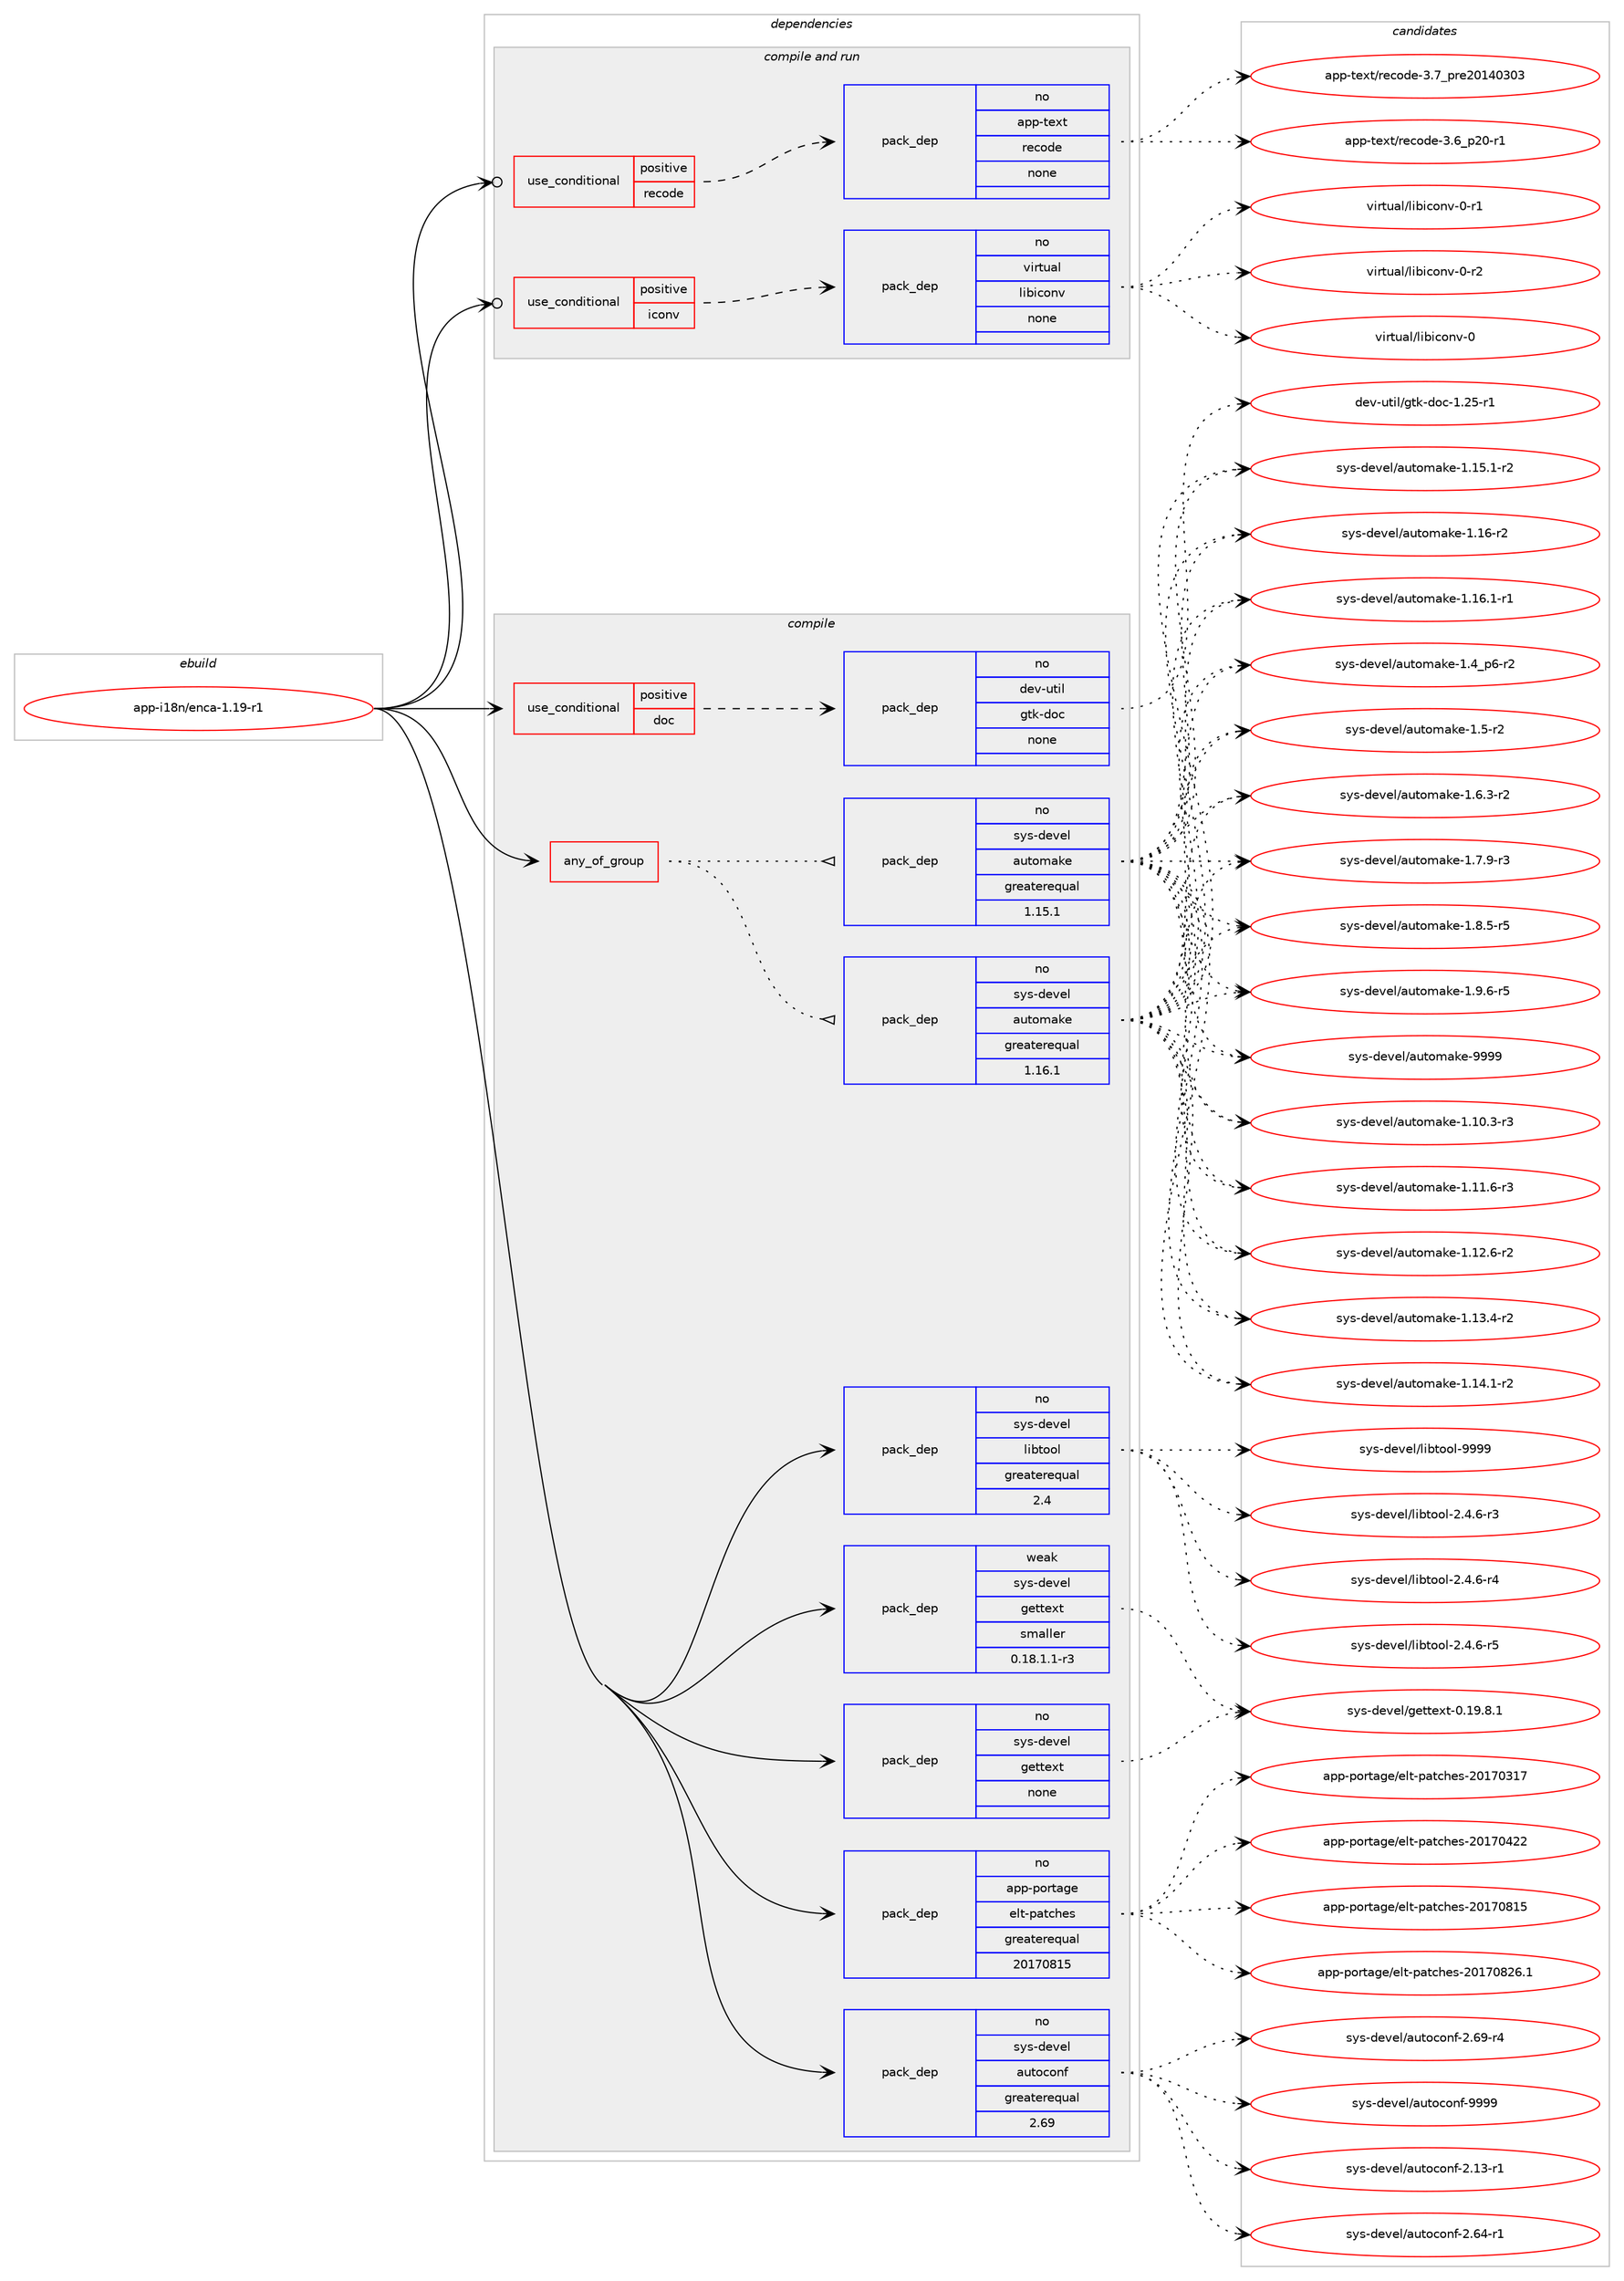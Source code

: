 digraph prolog {

# *************
# Graph options
# *************

newrank=true;
concentrate=true;
compound=true;
graph [rankdir=LR,fontname=Helvetica,fontsize=10,ranksep=1.5];#, ranksep=2.5, nodesep=0.2];
edge  [arrowhead=vee];
node  [fontname=Helvetica,fontsize=10];

# **********
# The ebuild
# **********

subgraph cluster_leftcol {
color=gray;
rank=same;
label=<<i>ebuild</i>>;
id [label="app-i18n/enca-1.19-r1", color=red, width=4, href="../app-i18n/enca-1.19-r1.svg"];
}

# ****************
# The dependencies
# ****************

subgraph cluster_midcol {
color=gray;
label=<<i>dependencies</i>>;
subgraph cluster_compile {
fillcolor="#eeeeee";
style=filled;
label=<<i>compile</i>>;
subgraph any19558 {
dependency1294369 [label=<<TABLE BORDER="0" CELLBORDER="1" CELLSPACING="0" CELLPADDING="4"><TR><TD CELLPADDING="10">any_of_group</TD></TR></TABLE>>, shape=none, color=red];subgraph pack921808 {
dependency1294370 [label=<<TABLE BORDER="0" CELLBORDER="1" CELLSPACING="0" CELLPADDING="4" WIDTH="220"><TR><TD ROWSPAN="6" CELLPADDING="30">pack_dep</TD></TR><TR><TD WIDTH="110">no</TD></TR><TR><TD>sys-devel</TD></TR><TR><TD>automake</TD></TR><TR><TD>greaterequal</TD></TR><TR><TD>1.16.1</TD></TR></TABLE>>, shape=none, color=blue];
}
dependency1294369:e -> dependency1294370:w [weight=20,style="dotted",arrowhead="oinv"];
subgraph pack921809 {
dependency1294371 [label=<<TABLE BORDER="0" CELLBORDER="1" CELLSPACING="0" CELLPADDING="4" WIDTH="220"><TR><TD ROWSPAN="6" CELLPADDING="30">pack_dep</TD></TR><TR><TD WIDTH="110">no</TD></TR><TR><TD>sys-devel</TD></TR><TR><TD>automake</TD></TR><TR><TD>greaterequal</TD></TR><TR><TD>1.15.1</TD></TR></TABLE>>, shape=none, color=blue];
}
dependency1294369:e -> dependency1294371:w [weight=20,style="dotted",arrowhead="oinv"];
}
id:e -> dependency1294369:w [weight=20,style="solid",arrowhead="vee"];
subgraph cond352465 {
dependency1294372 [label=<<TABLE BORDER="0" CELLBORDER="1" CELLSPACING="0" CELLPADDING="4"><TR><TD ROWSPAN="3" CELLPADDING="10">use_conditional</TD></TR><TR><TD>positive</TD></TR><TR><TD>doc</TD></TR></TABLE>>, shape=none, color=red];
subgraph pack921810 {
dependency1294373 [label=<<TABLE BORDER="0" CELLBORDER="1" CELLSPACING="0" CELLPADDING="4" WIDTH="220"><TR><TD ROWSPAN="6" CELLPADDING="30">pack_dep</TD></TR><TR><TD WIDTH="110">no</TD></TR><TR><TD>dev-util</TD></TR><TR><TD>gtk-doc</TD></TR><TR><TD>none</TD></TR><TR><TD></TD></TR></TABLE>>, shape=none, color=blue];
}
dependency1294372:e -> dependency1294373:w [weight=20,style="dashed",arrowhead="vee"];
}
id:e -> dependency1294372:w [weight=20,style="solid",arrowhead="vee"];
subgraph pack921811 {
dependency1294374 [label=<<TABLE BORDER="0" CELLBORDER="1" CELLSPACING="0" CELLPADDING="4" WIDTH="220"><TR><TD ROWSPAN="6" CELLPADDING="30">pack_dep</TD></TR><TR><TD WIDTH="110">no</TD></TR><TR><TD>app-portage</TD></TR><TR><TD>elt-patches</TD></TR><TR><TD>greaterequal</TD></TR><TR><TD>20170815</TD></TR></TABLE>>, shape=none, color=blue];
}
id:e -> dependency1294374:w [weight=20,style="solid",arrowhead="vee"];
subgraph pack921812 {
dependency1294375 [label=<<TABLE BORDER="0" CELLBORDER="1" CELLSPACING="0" CELLPADDING="4" WIDTH="220"><TR><TD ROWSPAN="6" CELLPADDING="30">pack_dep</TD></TR><TR><TD WIDTH="110">no</TD></TR><TR><TD>sys-devel</TD></TR><TR><TD>autoconf</TD></TR><TR><TD>greaterequal</TD></TR><TR><TD>2.69</TD></TR></TABLE>>, shape=none, color=blue];
}
id:e -> dependency1294375:w [weight=20,style="solid",arrowhead="vee"];
subgraph pack921813 {
dependency1294376 [label=<<TABLE BORDER="0" CELLBORDER="1" CELLSPACING="0" CELLPADDING="4" WIDTH="220"><TR><TD ROWSPAN="6" CELLPADDING="30">pack_dep</TD></TR><TR><TD WIDTH="110">no</TD></TR><TR><TD>sys-devel</TD></TR><TR><TD>gettext</TD></TR><TR><TD>none</TD></TR><TR><TD></TD></TR></TABLE>>, shape=none, color=blue];
}
id:e -> dependency1294376:w [weight=20,style="solid",arrowhead="vee"];
subgraph pack921814 {
dependency1294377 [label=<<TABLE BORDER="0" CELLBORDER="1" CELLSPACING="0" CELLPADDING="4" WIDTH="220"><TR><TD ROWSPAN="6" CELLPADDING="30">pack_dep</TD></TR><TR><TD WIDTH="110">no</TD></TR><TR><TD>sys-devel</TD></TR><TR><TD>libtool</TD></TR><TR><TD>greaterequal</TD></TR><TR><TD>2.4</TD></TR></TABLE>>, shape=none, color=blue];
}
id:e -> dependency1294377:w [weight=20,style="solid",arrowhead="vee"];
subgraph pack921815 {
dependency1294378 [label=<<TABLE BORDER="0" CELLBORDER="1" CELLSPACING="0" CELLPADDING="4" WIDTH="220"><TR><TD ROWSPAN="6" CELLPADDING="30">pack_dep</TD></TR><TR><TD WIDTH="110">weak</TD></TR><TR><TD>sys-devel</TD></TR><TR><TD>gettext</TD></TR><TR><TD>smaller</TD></TR><TR><TD>0.18.1.1-r3</TD></TR></TABLE>>, shape=none, color=blue];
}
id:e -> dependency1294378:w [weight=20,style="solid",arrowhead="vee"];
}
subgraph cluster_compileandrun {
fillcolor="#eeeeee";
style=filled;
label=<<i>compile and run</i>>;
subgraph cond352466 {
dependency1294379 [label=<<TABLE BORDER="0" CELLBORDER="1" CELLSPACING="0" CELLPADDING="4"><TR><TD ROWSPAN="3" CELLPADDING="10">use_conditional</TD></TR><TR><TD>positive</TD></TR><TR><TD>iconv</TD></TR></TABLE>>, shape=none, color=red];
subgraph pack921816 {
dependency1294380 [label=<<TABLE BORDER="0" CELLBORDER="1" CELLSPACING="0" CELLPADDING="4" WIDTH="220"><TR><TD ROWSPAN="6" CELLPADDING="30">pack_dep</TD></TR><TR><TD WIDTH="110">no</TD></TR><TR><TD>virtual</TD></TR><TR><TD>libiconv</TD></TR><TR><TD>none</TD></TR><TR><TD></TD></TR></TABLE>>, shape=none, color=blue];
}
dependency1294379:e -> dependency1294380:w [weight=20,style="dashed",arrowhead="vee"];
}
id:e -> dependency1294379:w [weight=20,style="solid",arrowhead="odotvee"];
subgraph cond352467 {
dependency1294381 [label=<<TABLE BORDER="0" CELLBORDER="1" CELLSPACING="0" CELLPADDING="4"><TR><TD ROWSPAN="3" CELLPADDING="10">use_conditional</TD></TR><TR><TD>positive</TD></TR><TR><TD>recode</TD></TR></TABLE>>, shape=none, color=red];
subgraph pack921817 {
dependency1294382 [label=<<TABLE BORDER="0" CELLBORDER="1" CELLSPACING="0" CELLPADDING="4" WIDTH="220"><TR><TD ROWSPAN="6" CELLPADDING="30">pack_dep</TD></TR><TR><TD WIDTH="110">no</TD></TR><TR><TD>app-text</TD></TR><TR><TD>recode</TD></TR><TR><TD>none</TD></TR><TR><TD></TD></TR></TABLE>>, shape=none, color=blue];
}
dependency1294381:e -> dependency1294382:w [weight=20,style="dashed",arrowhead="vee"];
}
id:e -> dependency1294381:w [weight=20,style="solid",arrowhead="odotvee"];
}
subgraph cluster_run {
fillcolor="#eeeeee";
style=filled;
label=<<i>run</i>>;
}
}

# **************
# The candidates
# **************

subgraph cluster_choices {
rank=same;
color=gray;
label=<<i>candidates</i>>;

subgraph choice921808 {
color=black;
nodesep=1;
choice11512111545100101118101108479711711611110997107101454946494846514511451 [label="sys-devel/automake-1.10.3-r3", color=red, width=4,href="../sys-devel/automake-1.10.3-r3.svg"];
choice11512111545100101118101108479711711611110997107101454946494946544511451 [label="sys-devel/automake-1.11.6-r3", color=red, width=4,href="../sys-devel/automake-1.11.6-r3.svg"];
choice11512111545100101118101108479711711611110997107101454946495046544511450 [label="sys-devel/automake-1.12.6-r2", color=red, width=4,href="../sys-devel/automake-1.12.6-r2.svg"];
choice11512111545100101118101108479711711611110997107101454946495146524511450 [label="sys-devel/automake-1.13.4-r2", color=red, width=4,href="../sys-devel/automake-1.13.4-r2.svg"];
choice11512111545100101118101108479711711611110997107101454946495246494511450 [label="sys-devel/automake-1.14.1-r2", color=red, width=4,href="../sys-devel/automake-1.14.1-r2.svg"];
choice11512111545100101118101108479711711611110997107101454946495346494511450 [label="sys-devel/automake-1.15.1-r2", color=red, width=4,href="../sys-devel/automake-1.15.1-r2.svg"];
choice1151211154510010111810110847971171161111099710710145494649544511450 [label="sys-devel/automake-1.16-r2", color=red, width=4,href="../sys-devel/automake-1.16-r2.svg"];
choice11512111545100101118101108479711711611110997107101454946495446494511449 [label="sys-devel/automake-1.16.1-r1", color=red, width=4,href="../sys-devel/automake-1.16.1-r1.svg"];
choice115121115451001011181011084797117116111109971071014549465295112544511450 [label="sys-devel/automake-1.4_p6-r2", color=red, width=4,href="../sys-devel/automake-1.4_p6-r2.svg"];
choice11512111545100101118101108479711711611110997107101454946534511450 [label="sys-devel/automake-1.5-r2", color=red, width=4,href="../sys-devel/automake-1.5-r2.svg"];
choice115121115451001011181011084797117116111109971071014549465446514511450 [label="sys-devel/automake-1.6.3-r2", color=red, width=4,href="../sys-devel/automake-1.6.3-r2.svg"];
choice115121115451001011181011084797117116111109971071014549465546574511451 [label="sys-devel/automake-1.7.9-r3", color=red, width=4,href="../sys-devel/automake-1.7.9-r3.svg"];
choice115121115451001011181011084797117116111109971071014549465646534511453 [label="sys-devel/automake-1.8.5-r5", color=red, width=4,href="../sys-devel/automake-1.8.5-r5.svg"];
choice115121115451001011181011084797117116111109971071014549465746544511453 [label="sys-devel/automake-1.9.6-r5", color=red, width=4,href="../sys-devel/automake-1.9.6-r5.svg"];
choice115121115451001011181011084797117116111109971071014557575757 [label="sys-devel/automake-9999", color=red, width=4,href="../sys-devel/automake-9999.svg"];
dependency1294370:e -> choice11512111545100101118101108479711711611110997107101454946494846514511451:w [style=dotted,weight="100"];
dependency1294370:e -> choice11512111545100101118101108479711711611110997107101454946494946544511451:w [style=dotted,weight="100"];
dependency1294370:e -> choice11512111545100101118101108479711711611110997107101454946495046544511450:w [style=dotted,weight="100"];
dependency1294370:e -> choice11512111545100101118101108479711711611110997107101454946495146524511450:w [style=dotted,weight="100"];
dependency1294370:e -> choice11512111545100101118101108479711711611110997107101454946495246494511450:w [style=dotted,weight="100"];
dependency1294370:e -> choice11512111545100101118101108479711711611110997107101454946495346494511450:w [style=dotted,weight="100"];
dependency1294370:e -> choice1151211154510010111810110847971171161111099710710145494649544511450:w [style=dotted,weight="100"];
dependency1294370:e -> choice11512111545100101118101108479711711611110997107101454946495446494511449:w [style=dotted,weight="100"];
dependency1294370:e -> choice115121115451001011181011084797117116111109971071014549465295112544511450:w [style=dotted,weight="100"];
dependency1294370:e -> choice11512111545100101118101108479711711611110997107101454946534511450:w [style=dotted,weight="100"];
dependency1294370:e -> choice115121115451001011181011084797117116111109971071014549465446514511450:w [style=dotted,weight="100"];
dependency1294370:e -> choice115121115451001011181011084797117116111109971071014549465546574511451:w [style=dotted,weight="100"];
dependency1294370:e -> choice115121115451001011181011084797117116111109971071014549465646534511453:w [style=dotted,weight="100"];
dependency1294370:e -> choice115121115451001011181011084797117116111109971071014549465746544511453:w [style=dotted,weight="100"];
dependency1294370:e -> choice115121115451001011181011084797117116111109971071014557575757:w [style=dotted,weight="100"];
}
subgraph choice921809 {
color=black;
nodesep=1;
choice11512111545100101118101108479711711611110997107101454946494846514511451 [label="sys-devel/automake-1.10.3-r3", color=red, width=4,href="../sys-devel/automake-1.10.3-r3.svg"];
choice11512111545100101118101108479711711611110997107101454946494946544511451 [label="sys-devel/automake-1.11.6-r3", color=red, width=4,href="../sys-devel/automake-1.11.6-r3.svg"];
choice11512111545100101118101108479711711611110997107101454946495046544511450 [label="sys-devel/automake-1.12.6-r2", color=red, width=4,href="../sys-devel/automake-1.12.6-r2.svg"];
choice11512111545100101118101108479711711611110997107101454946495146524511450 [label="sys-devel/automake-1.13.4-r2", color=red, width=4,href="../sys-devel/automake-1.13.4-r2.svg"];
choice11512111545100101118101108479711711611110997107101454946495246494511450 [label="sys-devel/automake-1.14.1-r2", color=red, width=4,href="../sys-devel/automake-1.14.1-r2.svg"];
choice11512111545100101118101108479711711611110997107101454946495346494511450 [label="sys-devel/automake-1.15.1-r2", color=red, width=4,href="../sys-devel/automake-1.15.1-r2.svg"];
choice1151211154510010111810110847971171161111099710710145494649544511450 [label="sys-devel/automake-1.16-r2", color=red, width=4,href="../sys-devel/automake-1.16-r2.svg"];
choice11512111545100101118101108479711711611110997107101454946495446494511449 [label="sys-devel/automake-1.16.1-r1", color=red, width=4,href="../sys-devel/automake-1.16.1-r1.svg"];
choice115121115451001011181011084797117116111109971071014549465295112544511450 [label="sys-devel/automake-1.4_p6-r2", color=red, width=4,href="../sys-devel/automake-1.4_p6-r2.svg"];
choice11512111545100101118101108479711711611110997107101454946534511450 [label="sys-devel/automake-1.5-r2", color=red, width=4,href="../sys-devel/automake-1.5-r2.svg"];
choice115121115451001011181011084797117116111109971071014549465446514511450 [label="sys-devel/automake-1.6.3-r2", color=red, width=4,href="../sys-devel/automake-1.6.3-r2.svg"];
choice115121115451001011181011084797117116111109971071014549465546574511451 [label="sys-devel/automake-1.7.9-r3", color=red, width=4,href="../sys-devel/automake-1.7.9-r3.svg"];
choice115121115451001011181011084797117116111109971071014549465646534511453 [label="sys-devel/automake-1.8.5-r5", color=red, width=4,href="../sys-devel/automake-1.8.5-r5.svg"];
choice115121115451001011181011084797117116111109971071014549465746544511453 [label="sys-devel/automake-1.9.6-r5", color=red, width=4,href="../sys-devel/automake-1.9.6-r5.svg"];
choice115121115451001011181011084797117116111109971071014557575757 [label="sys-devel/automake-9999", color=red, width=4,href="../sys-devel/automake-9999.svg"];
dependency1294371:e -> choice11512111545100101118101108479711711611110997107101454946494846514511451:w [style=dotted,weight="100"];
dependency1294371:e -> choice11512111545100101118101108479711711611110997107101454946494946544511451:w [style=dotted,weight="100"];
dependency1294371:e -> choice11512111545100101118101108479711711611110997107101454946495046544511450:w [style=dotted,weight="100"];
dependency1294371:e -> choice11512111545100101118101108479711711611110997107101454946495146524511450:w [style=dotted,weight="100"];
dependency1294371:e -> choice11512111545100101118101108479711711611110997107101454946495246494511450:w [style=dotted,weight="100"];
dependency1294371:e -> choice11512111545100101118101108479711711611110997107101454946495346494511450:w [style=dotted,weight="100"];
dependency1294371:e -> choice1151211154510010111810110847971171161111099710710145494649544511450:w [style=dotted,weight="100"];
dependency1294371:e -> choice11512111545100101118101108479711711611110997107101454946495446494511449:w [style=dotted,weight="100"];
dependency1294371:e -> choice115121115451001011181011084797117116111109971071014549465295112544511450:w [style=dotted,weight="100"];
dependency1294371:e -> choice11512111545100101118101108479711711611110997107101454946534511450:w [style=dotted,weight="100"];
dependency1294371:e -> choice115121115451001011181011084797117116111109971071014549465446514511450:w [style=dotted,weight="100"];
dependency1294371:e -> choice115121115451001011181011084797117116111109971071014549465546574511451:w [style=dotted,weight="100"];
dependency1294371:e -> choice115121115451001011181011084797117116111109971071014549465646534511453:w [style=dotted,weight="100"];
dependency1294371:e -> choice115121115451001011181011084797117116111109971071014549465746544511453:w [style=dotted,weight="100"];
dependency1294371:e -> choice115121115451001011181011084797117116111109971071014557575757:w [style=dotted,weight="100"];
}
subgraph choice921810 {
color=black;
nodesep=1;
choice1001011184511711610510847103116107451001119945494650534511449 [label="dev-util/gtk-doc-1.25-r1", color=red, width=4,href="../dev-util/gtk-doc-1.25-r1.svg"];
dependency1294373:e -> choice1001011184511711610510847103116107451001119945494650534511449:w [style=dotted,weight="100"];
}
subgraph choice921811 {
color=black;
nodesep=1;
choice97112112451121111141169710310147101108116451129711699104101115455048495548514955 [label="app-portage/elt-patches-20170317", color=red, width=4,href="../app-portage/elt-patches-20170317.svg"];
choice97112112451121111141169710310147101108116451129711699104101115455048495548525050 [label="app-portage/elt-patches-20170422", color=red, width=4,href="../app-portage/elt-patches-20170422.svg"];
choice97112112451121111141169710310147101108116451129711699104101115455048495548564953 [label="app-portage/elt-patches-20170815", color=red, width=4,href="../app-portage/elt-patches-20170815.svg"];
choice971121124511211111411697103101471011081164511297116991041011154550484955485650544649 [label="app-portage/elt-patches-20170826.1", color=red, width=4,href="../app-portage/elt-patches-20170826.1.svg"];
dependency1294374:e -> choice97112112451121111141169710310147101108116451129711699104101115455048495548514955:w [style=dotted,weight="100"];
dependency1294374:e -> choice97112112451121111141169710310147101108116451129711699104101115455048495548525050:w [style=dotted,weight="100"];
dependency1294374:e -> choice97112112451121111141169710310147101108116451129711699104101115455048495548564953:w [style=dotted,weight="100"];
dependency1294374:e -> choice971121124511211111411697103101471011081164511297116991041011154550484955485650544649:w [style=dotted,weight="100"];
}
subgraph choice921812 {
color=black;
nodesep=1;
choice1151211154510010111810110847971171161119911111010245504649514511449 [label="sys-devel/autoconf-2.13-r1", color=red, width=4,href="../sys-devel/autoconf-2.13-r1.svg"];
choice1151211154510010111810110847971171161119911111010245504654524511449 [label="sys-devel/autoconf-2.64-r1", color=red, width=4,href="../sys-devel/autoconf-2.64-r1.svg"];
choice1151211154510010111810110847971171161119911111010245504654574511452 [label="sys-devel/autoconf-2.69-r4", color=red, width=4,href="../sys-devel/autoconf-2.69-r4.svg"];
choice115121115451001011181011084797117116111991111101024557575757 [label="sys-devel/autoconf-9999", color=red, width=4,href="../sys-devel/autoconf-9999.svg"];
dependency1294375:e -> choice1151211154510010111810110847971171161119911111010245504649514511449:w [style=dotted,weight="100"];
dependency1294375:e -> choice1151211154510010111810110847971171161119911111010245504654524511449:w [style=dotted,weight="100"];
dependency1294375:e -> choice1151211154510010111810110847971171161119911111010245504654574511452:w [style=dotted,weight="100"];
dependency1294375:e -> choice115121115451001011181011084797117116111991111101024557575757:w [style=dotted,weight="100"];
}
subgraph choice921813 {
color=black;
nodesep=1;
choice1151211154510010111810110847103101116116101120116454846495746564649 [label="sys-devel/gettext-0.19.8.1", color=red, width=4,href="../sys-devel/gettext-0.19.8.1.svg"];
dependency1294376:e -> choice1151211154510010111810110847103101116116101120116454846495746564649:w [style=dotted,weight="100"];
}
subgraph choice921814 {
color=black;
nodesep=1;
choice1151211154510010111810110847108105981161111111084550465246544511451 [label="sys-devel/libtool-2.4.6-r3", color=red, width=4,href="../sys-devel/libtool-2.4.6-r3.svg"];
choice1151211154510010111810110847108105981161111111084550465246544511452 [label="sys-devel/libtool-2.4.6-r4", color=red, width=4,href="../sys-devel/libtool-2.4.6-r4.svg"];
choice1151211154510010111810110847108105981161111111084550465246544511453 [label="sys-devel/libtool-2.4.6-r5", color=red, width=4,href="../sys-devel/libtool-2.4.6-r5.svg"];
choice1151211154510010111810110847108105981161111111084557575757 [label="sys-devel/libtool-9999", color=red, width=4,href="../sys-devel/libtool-9999.svg"];
dependency1294377:e -> choice1151211154510010111810110847108105981161111111084550465246544511451:w [style=dotted,weight="100"];
dependency1294377:e -> choice1151211154510010111810110847108105981161111111084550465246544511452:w [style=dotted,weight="100"];
dependency1294377:e -> choice1151211154510010111810110847108105981161111111084550465246544511453:w [style=dotted,weight="100"];
dependency1294377:e -> choice1151211154510010111810110847108105981161111111084557575757:w [style=dotted,weight="100"];
}
subgraph choice921815 {
color=black;
nodesep=1;
choice1151211154510010111810110847103101116116101120116454846495746564649 [label="sys-devel/gettext-0.19.8.1", color=red, width=4,href="../sys-devel/gettext-0.19.8.1.svg"];
dependency1294378:e -> choice1151211154510010111810110847103101116116101120116454846495746564649:w [style=dotted,weight="100"];
}
subgraph choice921816 {
color=black;
nodesep=1;
choice118105114116117971084710810598105991111101184548 [label="virtual/libiconv-0", color=red, width=4,href="../virtual/libiconv-0.svg"];
choice1181051141161179710847108105981059911111011845484511449 [label="virtual/libiconv-0-r1", color=red, width=4,href="../virtual/libiconv-0-r1.svg"];
choice1181051141161179710847108105981059911111011845484511450 [label="virtual/libiconv-0-r2", color=red, width=4,href="../virtual/libiconv-0-r2.svg"];
dependency1294380:e -> choice118105114116117971084710810598105991111101184548:w [style=dotted,weight="100"];
dependency1294380:e -> choice1181051141161179710847108105981059911111011845484511449:w [style=dotted,weight="100"];
dependency1294380:e -> choice1181051141161179710847108105981059911111011845484511450:w [style=dotted,weight="100"];
}
subgraph choice921817 {
color=black;
nodesep=1;
choice97112112451161011201164711410199111100101455146549511250484511449 [label="app-text/recode-3.6_p20-r1", color=red, width=4,href="../app-text/recode-3.6_p20-r1.svg"];
choice9711211245116101120116471141019911110010145514655951121141015048495248514851 [label="app-text/recode-3.7_pre20140303", color=red, width=4,href="../app-text/recode-3.7_pre20140303.svg"];
dependency1294382:e -> choice97112112451161011201164711410199111100101455146549511250484511449:w [style=dotted,weight="100"];
dependency1294382:e -> choice9711211245116101120116471141019911110010145514655951121141015048495248514851:w [style=dotted,weight="100"];
}
}

}
